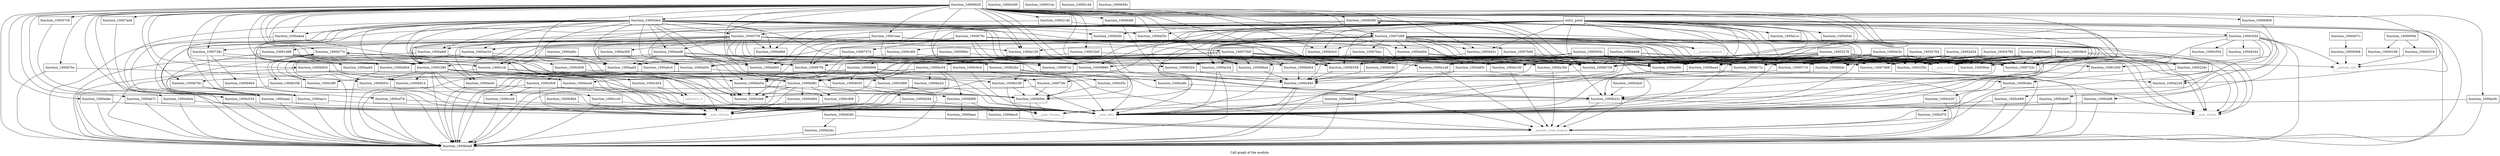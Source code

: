 digraph "Call graph of the module." {
  label="Call graph of the module.";
  node [shape=record];

  Node_function_10009880 [label="{function_10009880}"];
  Node_function_1000ac54 [label="{function_1000ac54}"];
  Node_function_1000990c [label="{function_1000990c}"];
  Node_function_1000a100 [label="{function_1000a100}"];
  Node_function_10006828 [label="{function_10006828}"];
  Node_function_1000723c [label="{function_1000723c}"];
  Node_function_1000a128 [label="{function_1000a128}"];
  Node_function_1000ac9c [label="{function_1000ac9c}"];
  Node_function_1000a184 [label="{function_1000a184}"];
  Node_function_1000a1a8 [label="{function_1000a1a8}"];
  Node_function_1000a1cc [label="{function_1000a1cc}"];
  Node_function_1000a228 [label="{function_1000a228}"];
  Node_function_1000ace4 [label="{function_1000ace4}"];
  Node_function_1000a360 [label="{function_1000a360}"];
  Node_function_1000a404 [label="{function_1000a404}"];
  Node_function_1000a4b0 [label="{function_1000a4b0}"];
  Node_function_1000ad5c [label="{function_1000ad5c}"];
  Node_function_1000b524 [label="{function_1000b524}"];
  Node_function_1000aaf4 [label="{function_1000aaf4}"];
  Node_function_1000728c [label="{function_1000728c}"];
  Node_function_1000a55c [label="{function_1000a55c}"];
  Node_function_100072fc [label="{function_100072fc}"];
  Node_function_10007468 [label="{function_10007468}"];
  Node_function_1000a5dc [label="{function_1000a5dc}"];
  Node_function_1000ada4 [label="{function_1000ada4}"];
  Node_function_1000b558 [label="{function_1000b558}"];
  Node_function_1000ab6c [label="{function_1000ab6c}"];
  Node_function_10007bec [label="{function_10007bec}"];
  Node_function_1000adec [label="{function_1000adec}"];
  Node_function_1000ae34 [label="{function_1000ae34}"];
  Node_function_1000a660 [label="{function_1000a660}"];
  Node_function_1000ab7c [label="{function_1000ab7c}"];
  Node_function_1000b58c [label="{function_1000b58c}"];
  Node_function_1000aed8 [label="{function_1000aed8}"];
  Node_function_1000b62c [label="{function_1000b62c}"];
  Node_function_10007574 [label="{function_10007574}"];
  Node_function_1000abc4 [label="{function_1000abc4}"];
  Node_function_10007d98 [label="{function_10007d98}"];
  Node_function_1000afe8 [label="{function_1000afe8}"];
  Node_function_1000aa64 [label="{function_1000aa64}"];
  Node_function_1000b0a8 [label="{function_1000b0a8}"];
  Node_function_1000b0b4 [label="{function_1000b0b4}"];
  Node_function_1000a774 [label="{function_1000a774}"];
  Node_function_1000b5c0 [label="{function_1000b5c0}"];
  Node_function_1000ac0c [label="{function_1000ac0c}"];
  Node_function_100075b8 [label="{function_100075b8}"];
  Node_function_1000b0ec [label="{function_1000b0ec}"];
  Node_function_1000b5fc [label="{function_1000b5fc}"];
  Node_function_100097cc [label="{function_100097cc}"];
  Node_function_1000b188 [label="{function_1000b188}"];
  Node_function_1000a85c [label="{function_1000a85c}"];
  Node_function_1000b22c [label="{function_1000b22c}"];
  Node_function_1000b2bc [label="{function_1000b2bc}"];
  Node_function_10007ad4 [label="{function_10007ad4}"];
  Node_function_1000a8e0 [label="{function_1000a8e0}"];
  Node_function_10007b00 [label="{function_10007b00}"];
  Node_function_100097f4 [label="{function_100097f4}"];
  Node_function_1000aaac [label="{function_1000aaac}"];
  Node_function_1000b358 [label="{function_1000b358}"];
  Node_function_1000a944 [label="{function_1000a944}"];
  Node_function_1000b4bc [label="{function_1000b4bc}"];
  Node_function_1000a98c [label="{function_1000a98c}"];
  Node_function_1000b4f0 [label="{function_1000b4f0}"];
  Node_function_1000a9d4 [label="{function_1000a9d4}"];
  Node_function_1000aa1c [label="{function_1000aa1c}"];
  Node_function_1000b664 [label="{function_1000b664}"];
  Node_function_1000c888 [label="{function_1000c888}"];
  Node_function_1000c8c4 [label="{function_1000c8c4}"];
  Node_function_1000b6a4 [label="{function_1000b6a4}"];
  Node_function_1000b6dc [label="{function_1000b6dc}"];
  Node_function_1000b71c [label="{function_1000b71c}"];
  Node_function_1000b758 [label="{function_1000b758}"];
  Node_function_1000b78c [label="{function_1000b78c}"];
  Node_function_1000b7bc [label="{function_1000b7bc}"];
  Node_function_1000b808 [label="{function_1000b808}"];
  Node_function_1000b834 [label="{function_1000b834}"];
  Node_function_1000b914 [label="{function_1000b914}"];
  Node_function_1000b93c [label="{function_1000b93c}"];
  Node_function_1000b964 [label="{function_1000b964}"];
  Node_function_1000b98c [label="{function_1000b98c}"];
  Node_function_1000bae4 [label="{function_1000bae4}"];
  Node_function_1000bb54 [label="{function_1000bb54}"];
  Node_function_1000bc54 [label="{function_1000bc54}"];
  Node_function_1000bd84 [label="{function_1000bd84}"];
  Node_function_1000be24 [label="{function_1000be24}"];
  Node_function_1000bec0 [label="{function_1000bec0}"];
  Node_function_1000beec [label="{function_1000beec}"];
  Node_function_1000bf08 [label="{function_1000bf08}"];
  Node_function_1000c034 [label="{function_1000c034}"];
  Node_function_1000c1fc [label="{function_1000c1fc}"];
  Node_function_1000c280 [label="{function_1000c280}"];
  Node_function_1000c454 [label="{function_1000c454}"];
  Node_function_1000c4e8 [label="{function_1000c4e8}"];
  Node_function_1000c4f0 [label="{function_1000c4f0}"];
  Node_function_1000c4f4 [label="{function_1000c4f4}"];
  Node_function_1000c554 [label="{function_1000c554}"];
  Node_function_1000c5d4 [label="{function_1000c5d4}"];
  Node_function_1000c840 [label="{function_1000c840}"];
  Node_function_1000c938 [label="{function_1000c938}"];
  Node_function_1000c9c8 [label="{function_1000c9c8}"];
  Node_function_1000cb20 [label="{function_1000cb20}"];
  Node_function_1000cb68 [label="{function_1000cb68}"];
  Node_function_1000cbb0 [label="{function_1000cbb0}"];
  Node_function_1000cbf8 [label="{function_1000cbf8}"];
  Node_function_1000cc40 [label="{function_1000cc40}"];
  Node_function_1000ccc0 [label="{function_1000ccc0}"];
  Node_function_1000cd08 [label="{function_1000cd08}"];
  Node_function_1000cd78 [label="{function_1000cd78}"];
  Node_function_1000cdc0 [label="{function_1000cdc0}"];
  Node_function_1000ce8c [label="{function_1000ce8c}"];
  Node_function_1000cf3c [label="{function_1000cf3c}"];
  Node_function_1000cf70 [label="{function_1000cf70}"];
  Node_function_1000d030 [label="{function_1000d030}"];
  Node_function_1000d0f4 [label="{function_1000d0f4}"];
  Node_function_1000d244 [label="{function_1000d244}"];
  Node_function_1000d260 [label="{function_1000d260}"];
  Node_function_1000d294 [label="{function_1000d294}"];
  Node_function_1000d2dc [label="{function_1000d2dc}"];
  Node_function_1000d310 [label="{function_1000d310}"];
  Node_function_1000d360 [label="{function_1000d360}"];
  Node_function_1000d37c [label="{function_1000d37c}"];
  Node___asm_rlwinm [color="gray50", fontcolor="gray50", label="{__asm_rlwinm}"];
  Node___asm_rlwinm_ [color="gray50", fontcolor="gray50", label="{__asm_rlwinm_}"];
  Node___asm_rlwimi [color="gray50", fontcolor="gray50", label="{__asm_rlwimi}"];
  Node___asm_mfcr [color="gray50", fontcolor="gray50", label="{__asm_mfcr}"];
  Node___asm_mtcrf [color="gray50", fontcolor="gray50", label="{__asm_mtcrf}"];
  Node_unknown_0 [color="gray50", fontcolor="gray50", label="{unknown_0}"];
  Node___pseudo_call [color="gray50", fontcolor="gray50", label="{__pseudo_call}"];
  Node___pseudo_branch [color="gray50", fontcolor="gray50", label="{__pseudo_branch}"];
  Node___pseudo_cond_branch [color="gray50", fontcolor="gray50", label="{__pseudo_cond_branch}"];
  Node_function_10000094 [label="{function_10000094}"];
  Node_function_100000b8 [label="{function_100000b8}"];
  Node_function_1000014c [label="{function_1000014c}"];
  Node_function_10000168 [label="{function_10000168}"];
  Node_function_100001d4 [label="{function_100001d4}"];
  Node_entry_point [label="{entry_point}"];
  Node_function_10001d50 [label="{function_10001d50}"];
  Node_function_10001d98 [label="{function_10001d98}"];
  Node_function_10001eac [label="{function_10001eac}"];
  Node_function_10002140 [label="{function_10002140}"];
  Node_function_100022dc [label="{function_100022dc}"];
  Node_function_1000235c [label="{function_1000235c}"];
  Node_function_100023e0 [label="{function_100023e0}"];
  Node_function_10002764 [label="{function_10002764}"];
  Node_function_10002d24 [label="{function_10002d24}"];
  Node_function_10003278 [label="{function_10003278}"];
  Node_function_100038c0 [label="{function_100038c0}"];
  Node_function_10003ea4 [label="{function_10003ea4}"];
  Node_function_10004448 [label="{function_10004448}"];
  Node_function_10004780 [label="{function_10004780}"];
  Node_function_10004c5c [label="{function_10004c5c}"];
  Node_function_1000503c [label="{function_1000503c}"];
  Node_function_100056ac [label="{function_100056ac}"];
  Node_function_10005710 [label="{function_10005710}"];
  Node_function_100057c8 [label="{function_100057c8}"];
  Node_function_100057f4 [label="{function_100057f4}"];
  Node_function_10005de4 [label="{function_10005de4}"];
  Node_function_1000656c [label="{function_1000656c}"];
  Node_function_10006580 [label="{function_10006580}"];
  Node_function_1000676c [label="{function_1000676c}"];
  Node_function_10009880 -> Node___asm_rlwinm;
  Node_function_10009880 -> Node___pseudo_cond_branch;
  Node_function_1000ac54 -> Node_function_1000b0a8;
  Node_function_1000ac54 -> Node___asm_mfcr;
  Node_function_1000990c -> Node_function_1000a184;
  Node_function_1000990c -> Node_function_1000b98c;
  Node_function_1000a100 -> Node___pseudo_cond_branch;
  Node_function_10006828 -> Node_function_10009880;
  Node_function_10006828 -> Node_function_1000ac54;
  Node_function_10006828 -> Node_function_1000a100;
  Node_function_10006828 -> Node_function_1000723c;
  Node_function_10006828 -> Node_function_1000a128;
  Node_function_10006828 -> Node_function_1000ac9c;
  Node_function_10006828 -> Node_function_1000a1a8;
  Node_function_10006828 -> Node_function_1000ace4;
  Node_function_10006828 -> Node_function_1000a404;
  Node_function_10006828 -> Node_function_1000aaf4;
  Node_function_10006828 -> Node_function_1000728c;
  Node_function_10006828 -> Node_function_1000a55c;
  Node_function_10006828 -> Node_function_100072fc;
  Node_function_10006828 -> Node_function_1000ada4;
  Node_function_10006828 -> Node_function_1000b558;
  Node_function_10006828 -> Node_function_1000adec;
  Node_function_10006828 -> Node_function_1000ab7c;
  Node_function_10006828 -> Node_function_1000b62c;
  Node_function_10006828 -> Node_function_10007d98;
  Node_function_10006828 -> Node_function_1000b0a8;
  Node_function_10006828 -> Node_function_1000a774;
  Node_function_10006828 -> Node_function_1000b5c0;
  Node_function_10006828 -> Node_function_1000b0ec;
  Node_function_10006828 -> Node_function_100097cc;
  Node_function_10006828 -> Node_function_1000a85c;
  Node_function_10006828 -> Node_function_10007ad4;
  Node_function_10006828 -> Node_function_100097f4;
  Node_function_10006828 -> Node_function_1000aaac;
  Node_function_10006828 -> Node_function_1000a944;
  Node_function_10006828 -> Node_function_1000a98c;
  Node_function_10006828 -> Node_function_1000b4f0;
  Node_function_10006828 -> Node_function_1000a9d4;
  Node_function_10006828 -> Node_function_1000b6a4;
  Node_function_10006828 -> Node_function_1000b758;
  Node_function_10006828 -> Node_function_1000b78c;
  Node_function_10006828 -> Node_function_1000b7bc;
  Node_function_10006828 -> Node_function_1000b808;
  Node_function_10006828 -> Node_function_1000b834;
  Node_function_10006828 -> Node_function_1000c1fc;
  Node_function_10006828 -> Node_function_1000c280;
  Node_function_10006828 -> Node___asm_rlwinm;
  Node_function_10006828 -> Node___pseudo_call;
  Node_function_10006828 -> Node_function_10001eac;
  Node_function_10006828 -> Node_function_10002140;
  Node_function_10006828 -> Node_function_100023e0;
  Node_function_10006828 -> Node_function_100057c8;
  Node_function_10006828 -> Node_function_10005de4;
  Node_function_10006828 -> Node_function_10006580;
  Node_function_1000ac9c -> Node_function_1000b0a8;
  Node_function_1000ac9c -> Node___asm_mfcr;
  Node_function_1000a184 -> Node___pseudo_cond_branch;
  Node_function_1000a1a8 -> Node___pseudo_cond_branch;
  Node_function_1000a228 -> Node___pseudo_cond_branch;
  Node_function_1000ace4 -> Node_function_1000b0a8;
  Node_function_1000ace4 -> Node___asm_mfcr;
  Node_function_1000a360 -> Node_function_1000abc4;
  Node_function_1000a404 -> Node_function_1000b558;
  Node_function_1000a404 -> Node_function_1000b58c;
  Node_function_1000a404 -> Node_function_1000b0a8;
  Node_function_1000a404 -> Node_function_1000a98c;
  Node_function_1000a404 -> Node_function_1000b758;
  Node_function_1000ad5c -> Node_function_1000b0a8;
  Node_function_1000ad5c -> Node___asm_mfcr;
  Node_function_1000b524 -> Node_function_1000c840;
  Node_function_1000aaf4 -> Node_function_1000b0a8;
  Node_function_1000aaf4 -> Node___asm_mfcr;
  Node_function_1000728c -> Node_function_1000ad5c;
  Node_function_1000728c -> Node_function_1000aa64;
  Node_function_1000728c -> Node_function_1000b0b4;
  Node_function_1000728c -> Node_function_1000aa1c;
  Node_function_100072fc -> Node_function_1000b0ec;
  Node_function_100072fc -> Node___asm_rlwinm;
  Node_function_1000ada4 -> Node_function_1000b0a8;
  Node_function_1000ada4 -> Node___asm_mfcr;
  Node_function_1000b558 -> Node_function_1000c840;
  Node_function_1000ab6c -> Node_function_1000aaf4;
  Node_function_10007bec -> Node_function_1000a100;
  Node_function_10007bec -> Node_function_1000a184;
  Node_function_10007bec -> Node_function_1000b98c;
  Node_function_10007bec -> Node_function_1000bc54;
  Node_function_1000adec -> Node_function_1000b0a8;
  Node_function_1000adec -> Node___asm_mfcr;
  Node_function_1000ae34 -> Node_function_1000b0a8;
  Node_function_1000ae34 -> Node_function_1000a98c;
  Node_function_1000ae34 -> Node_function_1000bb54;
  Node_function_1000ae34 -> Node_function_1000c4e8;
  Node_function_1000ae34 -> Node_function_1000c4f0;
  Node_function_1000ab7c -> Node_function_1000b0a8;
  Node_function_1000ab7c -> Node___asm_mfcr;
  Node_function_1000b58c -> Node_function_1000c840;
  Node_function_1000aed8 -> Node_function_1000aaf4;
  Node_function_1000aed8 -> Node_function_1000b0a8;
  Node_function_1000aed8 -> Node_function_1000a85c;
  Node_function_1000aed8 -> Node_function_1000a98c;
  Node_function_1000aed8 -> Node_function_1000c8c4;
  Node_function_1000aed8 -> Node_function_1000b98c;
  Node_function_1000aed8 -> Node_function_1000bae4;
  Node_function_1000aed8 -> Node_function_1000bb54;
  Node_function_1000aed8 -> Node_function_1000c4e8;
  Node_function_1000b62c -> Node_function_1000c840;
  Node_function_10007574 -> Node_function_1000bb54;
  Node_function_1000abc4 -> Node_function_1000b0a8;
  Node_function_1000abc4 -> Node___asm_mfcr;
  Node_function_10007d98 -> Node_function_1000ac54;
  Node_function_10007d98 -> Node_function_1000723c;
  Node_function_10007d98 -> Node_function_1000a404;
  Node_function_10007d98 -> Node_function_1000ad5c;
  Node_function_10007d98 -> Node_function_1000728c;
  Node_function_10007d98 -> Node_function_10007bec;
  Node_function_10007d98 -> Node_function_1000b62c;
  Node_function_10007d98 -> Node_function_1000b0a8;
  Node_function_10007d98 -> Node_function_1000b5c0;
  Node_function_10007d98 -> Node_function_1000b188;
  Node_function_10007d98 -> Node_function_1000a85c;
  Node_function_10007d98 -> Node_function_10007b00;
  Node_function_10007d98 -> Node_function_1000a98c;
  Node_function_10007d98 -> Node_function_1000a9d4;
  Node_function_10007d98 -> Node_function_1000b664;
  Node_function_10007d98 -> Node_function_1000b6a4;
  Node_function_10007d98 -> Node_function_1000b6dc;
  Node_function_10007d98 -> Node_function_1000b71c;
  Node_function_10007d98 -> Node_function_1000b758;
  Node_function_10007d98 -> Node_function_1000bae4;
  Node_function_10007d98 -> Node_function_1000c1fc;
  Node_function_10007d98 -> Node___asm_rlwinm;
  Node_function_10007d98 -> Node___asm_rlwimi;
  Node_function_10007d98 -> Node___pseudo_branch;
  Node_function_10007d98 -> Node_function_100056ac;
  Node_function_10007d98 -> Node_function_10005710;
  Node_function_1000afe8 -> Node_function_1000c4e8;
  Node_function_1000afe8 -> Node_function_1000c4f0;
  Node_function_1000afe8 -> Node_function_1000c938;
  Node_function_1000aa64 -> Node_function_1000b0a8;
  Node_function_1000aa64 -> Node___asm_mfcr;
  Node_function_1000b0b4 -> Node_function_1000cd78;
  Node_function_1000a774 -> Node_function_1000b0a8;
  Node_function_1000a774 -> Node_function_1000b2bc;
  Node_function_1000a774 -> Node_function_1000b358;
  Node_function_1000a774 -> Node___asm_mfcr;
  Node_function_1000b5c0 -> Node_function_1000c840;
  Node_function_1000ac0c -> Node_function_1000b0a8;
  Node_function_1000ac0c -> Node___asm_mfcr;
  Node_function_100075b8 -> Node_function_1000ac54;
  Node_function_100075b8 -> Node_function_1000a100;
  Node_function_100075b8 -> Node_function_1000723c;
  Node_function_100075b8 -> Node_function_1000a1a8;
  Node_function_100075b8 -> Node_function_1000b558;
  Node_function_100075b8 -> Node_function_1000a85c;
  Node_function_100075b8 -> Node_function_1000a98c;
  Node_function_100075b8 -> Node_function_1000b664;
  Node_function_100075b8 -> Node_function_1000b6a4;
  Node_function_100075b8 -> Node_function_1000b758;
  Node_function_100075b8 -> Node_function_1000bae4;
  Node_function_100075b8 -> Node_function_1000bb54;
  Node_function_100075b8 -> Node_function_1000bc54;
  Node_function_100075b8 -> Node_function_1000c280;
  Node_function_100075b8 -> Node___asm_rlwinm;
  Node_function_100075b8 -> Node___asm_mfcr;
  Node_function_100075b8 -> Node___asm_mtcrf;
  Node_function_1000b0ec -> Node___asm_rlwinm_;
  Node_function_1000b0ec -> Node___pseudo_cond_branch;
  Node_function_1000b5fc -> Node_function_1000c840;
  Node_function_1000b188 -> Node_function_1000b0ec;
  Node_function_1000b188 -> Node___asm_rlwinm_;
  Node_function_1000a85c -> Node_function_1000b0a8;
  Node_function_1000a85c -> Node_function_1000a8e0;
  Node_function_1000a85c -> Node___asm_mfcr;
  Node_function_1000b22c -> Node___asm_rlwinm_;
  Node_function_1000b22c -> Node___asm_rlwimi;
  Node_function_1000b22c -> Node___pseudo_cond_branch;
  Node_function_1000b2bc -> Node_function_1000a774;
  Node_function_1000b2bc -> Node_function_1000b22c;
  Node_function_1000b2bc -> Node_function_1000cf3c;
  Node_function_10007ad4 -> Node_function_1000aaac;
  Node_function_1000a8e0 -> Node_function_1000b0a8;
  Node_function_1000a8e0 -> Node___asm_mfcr;
  Node_function_10007b00 -> Node_function_1000a1a8;
  Node_function_10007b00 -> Node_function_1000b558;
  Node_function_10007b00 -> Node_function_1000a85c;
  Node_function_10007b00 -> Node_function_1000a98c;
  Node_function_10007b00 -> Node_function_1000b758;
  Node_function_100097f4 -> Node___asm_rlwinm;
  Node_function_100097f4 -> Node___pseudo_cond_branch;
  Node_function_1000aaac -> Node_function_1000b0a8;
  Node_function_1000aaac -> Node___asm_mfcr;
  Node_function_1000b358 -> Node_function_1000b0a8;
  Node_function_1000b358 -> Node_function_1000a774;
  Node_function_1000b358 -> Node_function_1000b0ec;
  Node_function_1000b358 -> Node___asm_rlwinm;
  Node_function_1000a944 -> Node_function_1000b0a8;
  Node_function_1000a944 -> Node___asm_mfcr;
  Node_function_1000b4bc -> Node_function_1000cf70;
  Node_function_1000a98c -> Node_function_1000b0a8;
  Node_function_1000a98c -> Node___asm_mfcr;
  Node_function_1000b4f0 -> Node_function_1000c840;
  Node_function_1000a9d4 -> Node_function_1000b0a8;
  Node_function_1000a9d4 -> Node___asm_mfcr;
  Node_function_1000aa1c -> Node_function_1000b0a8;
  Node_function_1000aa1c -> Node___asm_mfcr;
  Node_function_1000b664 -> Node_function_1000c840;
  Node_function_1000c888 -> Node_function_1000b0a8;
  Node_function_1000c888 -> Node___asm_mfcr;
  Node_function_1000c8c4 -> Node_function_1000b0a8;
  Node_function_1000c8c4 -> Node_function_1000ce8c;
  Node_function_1000c8c4 -> Node___asm_mfcr;
  Node_function_1000b6a4 -> Node_function_1000c840;
  Node_function_1000b6dc -> Node_function_1000c840;
  Node_function_1000b71c -> Node_function_1000c840;
  Node_function_1000b758 -> Node_function_1000c840;
  Node_function_1000b78c -> Node_function_1000aaac;
  Node_function_1000b78c -> Node_function_1000aa1c;
  Node_function_1000b7bc -> Node_function_1000b0a8;
  Node_function_1000b7bc -> Node_function_1000b93c;
  Node_function_1000b808 -> Node_function_1000b22c;
  Node_function_1000b834 -> Node_function_1000b0a8;
  Node_function_1000b834 -> Node_function_1000b914;
  Node_function_1000b834 -> Node_function_1000b93c;
  Node_function_1000b834 -> Node_function_1000d030;
  Node_function_1000b914 -> Node___asm_rlwinm;
  Node_function_1000b93c -> Node___asm_rlwinm;
  Node_function_1000b964 -> Node___asm_rlwinm;
  Node_function_1000b98c -> Node_function_1000b0a8;
  Node_function_1000b98c -> Node_function_1000bd84;
  Node_function_1000b98c -> Node_function_1000bf08;
  Node_function_1000b98c -> Node_function_1000c4e8;
  Node_function_1000b98c -> Node_function_1000cd08;
  Node_function_1000b98c -> Node___asm_rlwinm;
  Node_function_1000bae4 -> Node_function_1000b0a8;
  Node_function_1000bae4 -> Node_function_1000b22c;
  Node_function_1000bae4 -> Node_function_1000b98c;
  Node_function_1000bb54 -> Node_function_1000bf08;
  Node_function_1000bb54 -> Node_function_1000c4e8;
  Node_function_1000bb54 -> Node_function_1000cd08;
  Node_function_1000bc54 -> Node_function_1000b0ec;
  Node_function_1000bc54 -> Node_function_1000b98c;
  Node_function_1000bc54 -> Node_function_1000bb54;
  Node_function_1000bc54 -> Node_function_1000be24;
  Node_function_1000bc54 -> Node_function_1000bf08;
  Node_function_1000bc54 -> Node_function_1000c4e8;
  Node_function_1000bc54 -> Node___asm_rlwinm;
  Node_function_1000bd84 -> Node___asm_rlwinm;
  Node_function_1000be24 -> Node___asm_rlwinm;
  Node_function_1000bec0 -> Node___pseudo_cond_branch;
  Node_function_1000bf08 -> Node_function_1000bec0;
  Node_function_1000bf08 -> Node_function_1000beec;
  Node_function_1000c034 -> Node_function_1000b0a8;
  Node_function_1000c034 -> Node___asm_rlwinm_;
  Node_function_1000c1fc -> Node_function_1000c888;
  Node_function_1000c1fc -> Node_function_1000c454;
  Node_function_1000c1fc -> Node_function_1000c4e8;
  Node_function_1000c1fc -> Node_function_1000c4f0;
  Node_function_1000c1fc -> Node_unknown_0;
  Node_function_1000c280 -> Node_function_1000ace4;
  Node_function_1000c280 -> Node_function_1000b0a8;
  Node_function_1000c280 -> Node_function_1000b914;
  Node_function_1000c280 -> Node_function_1000b93c;
  Node_function_1000c280 -> Node_function_1000ccc0;
  Node_function_1000c280 -> Node_function_1000d030;
  Node_function_1000c280 -> Node___asm_rlwinm;
  Node_function_1000c280 -> Node___asm_mfcr;
  Node_function_1000c454 -> Node_unknown_0;
  Node_function_1000c4f4 -> Node_function_1000aaf4;
  Node_function_1000c4f4 -> Node_function_1000a85c;
  Node_function_1000c4f4 -> Node_function_1000d0f4;
  Node_function_1000c5d4 -> Node_function_1000b0a8;
  Node_function_1000c5d4 -> Node_function_1000b0ec;
  Node_function_1000c5d4 -> Node_function_1000b22c;
  Node_function_1000c5d4 -> Node_function_1000c1fc;
  Node_function_1000c5d4 -> Node_function_1000c4f4;
  Node_function_1000c5d4 -> Node_function_1000c554;
  Node_function_1000c5d4 -> Node_function_1000cb20;
  Node_function_1000c5d4 -> Node_function_1000cb68;
  Node_function_1000c5d4 -> Node_function_1000cbb0;
  Node_function_1000c5d4 -> Node_function_1000cbf8;
  Node_function_1000c5d4 -> Node_function_1000d244;
  Node_function_1000c5d4 -> Node___pseudo_call;
  Node_function_1000c840 -> Node_function_1000b0a8;
  Node_function_1000c840 -> Node___asm_mfcr;
  Node_function_1000c938 -> Node_function_1000b188;
  Node_function_1000c938 -> Node_function_1000c9c8;
  Node_function_1000c9c8 -> Node_function_1000b0a8;
  Node_function_1000c9c8 -> Node_function_1000b0ec;
  Node_function_1000c9c8 -> Node_function_1000cc40;
  Node_function_1000c9c8 -> Node___asm_rlwinm;
  Node_function_1000c9c8 -> Node___asm_mfcr;
  Node_function_1000cb20 -> Node_function_1000b0a8;
  Node_function_1000cb20 -> Node___asm_mfcr;
  Node_function_1000cb68 -> Node_function_1000b0a8;
  Node_function_1000cb68 -> Node___asm_mfcr;
  Node_function_1000cbb0 -> Node_function_1000b0a8;
  Node_function_1000cbb0 -> Node___asm_mfcr;
  Node_function_1000cbf8 -> Node_function_1000b0a8;
  Node_function_1000cbf8 -> Node___asm_mfcr;
  Node_function_1000cc40 -> Node_function_1000b0a8;
  Node_function_1000cc40 -> Node___asm_mfcr;
  Node_function_1000ccc0 -> Node_function_1000b0a8;
  Node_function_1000ccc0 -> Node___asm_mfcr;
  Node_function_1000cd08 -> Node_function_1000d260;
  Node_function_1000cd78 -> Node_function_1000b0a8;
  Node_function_1000cd78 -> Node___asm_mfcr;
  Node_function_1000cdc0 -> Node_function_1000b22c;
  Node_function_1000ce8c -> Node_function_1000b22c;
  Node_function_1000cf3c -> Node_function_1000b0ec;
  Node_function_1000cf70 -> Node___pseudo_cond_branch;
  Node_function_1000d030 -> Node_function_1000b0ec;
  Node_function_1000d030 -> Node_function_1000d294;
  Node_function_1000d0f4 -> Node_function_1000ace4;
  Node_function_1000d0f4 -> Node_function_1000b22c;
  Node_function_1000d0f4 -> Node_function_1000c888;
  Node_function_1000d0f4 -> Node_function_1000b78c;
  Node_function_1000d0f4 -> Node_function_1000b93c;
  Node_function_1000d0f4 -> Node_function_1000c4e8;
  Node_function_1000d0f4 -> Node_function_1000d030;
  Node_function_1000d0f4 -> Node___pseudo_cond_branch;
  Node_function_1000d260 -> Node_function_1000d2dc;
  Node_function_1000d260 -> Node___pseudo_cond_branch;
  Node_function_1000d294 -> Node_function_1000b0a8;
  Node_function_1000d294 -> Node___asm_mfcr;
  Node_function_1000d2dc -> Node_function_1000b0a8;
  Node_function_1000d310 -> Node___pseudo_call;
  Node_function_1000d37c -> Node_function_100000b8;
  Node_function_10000094 -> Node_function_1000d310;
  Node_function_10000094 -> Node_function_10000168;
  Node_function_100000b8 -> Node___pseudo_call;
  Node_entry_point -> Node_function_10009880;
  Node_entry_point -> Node_function_1000ac54;
  Node_entry_point -> Node_function_1000a100;
  Node_entry_point -> Node_function_1000723c;
  Node_entry_point -> Node_function_1000a128;
  Node_entry_point -> Node_function_1000a1a8;
  Node_entry_point -> Node_function_1000a1cc;
  Node_entry_point -> Node_function_1000a228;
  Node_entry_point -> Node_function_1000a4b0;
  Node_entry_point -> Node_function_1000ad5c;
  Node_entry_point -> Node_function_1000a55c;
  Node_entry_point -> Node_function_1000a5dc;
  Node_entry_point -> Node_function_1000b558;
  Node_entry_point -> Node_function_1000a660;
  Node_entry_point -> Node_function_1000b62c;
  Node_entry_point -> Node_function_1000b0a8;
  Node_entry_point -> Node_function_1000b5c0;
  Node_entry_point -> Node_function_100097cc;
  Node_entry_point -> Node_function_1000b188;
  Node_entry_point -> Node_function_1000a85c;
  Node_entry_point -> Node_function_1000b22c;
  Node_entry_point -> Node_function_100097f4;
  Node_entry_point -> Node_function_1000a98c;
  Node_entry_point -> Node_function_1000b6a4;
  Node_entry_point -> Node_function_1000b71c;
  Node_entry_point -> Node_function_1000b758;
  Node_entry_point -> Node_function_1000bae4;
  Node_entry_point -> Node_function_1000c280;
  Node_entry_point -> Node_function_1000c5d4;
  Node_entry_point -> Node___asm_rlwinm;
  Node_entry_point -> Node___asm_mfcr;
  Node_entry_point -> Node___asm_mtcrf;
  Node_entry_point -> Node___pseudo_branch;
  Node_entry_point -> Node_function_10001d50;
  Node_entry_point -> Node_function_1000235c;
  Node_function_10001d50 -> Node___pseudo_cond_branch;
  Node_function_10001d98 -> Node_function_1000aa64;
  Node_function_10001d98 -> Node_function_1000aaac;
  Node_function_10001d98 -> Node_function_1000a9d4;
  Node_function_10001d98 -> Node_function_1000c1fc;
  Node_function_10001d98 -> Node_function_1000c280;
  Node_function_10001d98 -> Node___pseudo_call;
  Node_function_10001eac -> Node_function_1000a184;
  Node_function_10001eac -> Node_function_1000b0a8;
  Node_function_10001eac -> Node_function_1000bae4;
  Node_function_10001eac -> Node_function_1000bb54;
  Node_function_10001eac -> Node___asm_mfcr;
  Node_function_10001eac -> Node___asm_mtcrf;
  Node_function_10001eac -> Node_function_10001d98;
  Node_function_10002140 -> Node_function_10007d98;
  Node_function_10002140 -> Node_function_1000aaac;
  Node_function_100022dc -> Node_function_1000b4bc;
  Node_function_1000235c -> Node_function_1000a228;
  Node_function_100023e0 -> Node_function_1000bae4;
  Node_function_100023e0 -> Node_function_1000bc54;
  Node_function_10002764 -> Node_function_1000723c;
  Node_function_10002764 -> Node_function_1000a184;
  Node_function_10002764 -> Node_function_10007468;
  Node_function_10002764 -> Node_function_1000a98c;
  Node_function_10002764 -> Node_function_1000b6dc;
  Node_function_10002764 -> Node_function_1000b71c;
  Node_function_10002764 -> Node_function_1000b758;
  Node_function_10002764 -> Node_function_1000bae4;
  Node_function_10002764 -> Node___asm_rlwimi;
  Node_function_10002764 -> Node___asm_mfcr;
  Node_function_10002764 -> Node___asm_mtcrf;
  Node_function_10002764 -> Node_function_1000235c;
  Node_function_10002764 -> Node_function_100056ac;
  Node_function_10002764 -> Node_function_10005710;
  Node_function_10002d24 -> Node_function_1000723c;
  Node_function_10002d24 -> Node_function_10007468;
  Node_function_10002d24 -> Node_function_1000a98c;
  Node_function_10002d24 -> Node_function_1000b6dc;
  Node_function_10002d24 -> Node_function_1000b71c;
  Node_function_10002d24 -> Node_function_1000b758;
  Node_function_10002d24 -> Node_function_1000bae4;
  Node_function_10002d24 -> Node___asm_rlwimi;
  Node_function_10002d24 -> Node___asm_mfcr;
  Node_function_10002d24 -> Node___asm_mtcrf;
  Node_function_10002d24 -> Node_function_1000235c;
  Node_function_10002d24 -> Node_function_100056ac;
  Node_function_10002d24 -> Node_function_10005710;
  Node_function_10003278 -> Node_function_1000723c;
  Node_function_10003278 -> Node_function_1000ad5c;
  Node_function_10003278 -> Node_function_10007468;
  Node_function_10003278 -> Node_function_1000b558;
  Node_function_10003278 -> Node_function_1000a85c;
  Node_function_10003278 -> Node_function_1000a98c;
  Node_function_10003278 -> Node_function_1000b664;
  Node_function_10003278 -> Node_function_1000b6dc;
  Node_function_10003278 -> Node_function_1000b71c;
  Node_function_10003278 -> Node_function_1000b758;
  Node_function_10003278 -> Node_function_1000b98c;
  Node_function_10003278 -> Node_function_1000bae4;
  Node_function_10003278 -> Node___asm_rlwimi;
  Node_function_10003278 -> Node___asm_mfcr;
  Node_function_10003278 -> Node___asm_mtcrf;
  Node_function_10003278 -> Node_function_1000235c;
  Node_function_10003278 -> Node_function_100056ac;
  Node_function_10003278 -> Node_function_10005710;
  Node_function_100038c0 -> Node_function_1000723c;
  Node_function_100038c0 -> Node_function_10007468;
  Node_function_100038c0 -> Node_function_1000a98c;
  Node_function_100038c0 -> Node_function_1000b6dc;
  Node_function_100038c0 -> Node_function_1000b71c;
  Node_function_100038c0 -> Node_function_1000b758;
  Node_function_100038c0 -> Node_function_1000bae4;
  Node_function_100038c0 -> Node___asm_rlwimi;
  Node_function_100038c0 -> Node___asm_mfcr;
  Node_function_100038c0 -> Node___asm_mtcrf;
  Node_function_100038c0 -> Node_function_100022dc;
  Node_function_100038c0 -> Node_function_1000235c;
  Node_function_100038c0 -> Node_function_100056ac;
  Node_function_100038c0 -> Node_function_10005710;
  Node_function_10003ea4 -> Node_function_1000723c;
  Node_function_10003ea4 -> Node_function_1000a98c;
  Node_function_10003ea4 -> Node_function_1000b6dc;
  Node_function_10003ea4 -> Node_function_1000b71c;
  Node_function_10003ea4 -> Node_function_1000b758;
  Node_function_10003ea4 -> Node_function_1000bae4;
  Node_function_10003ea4 -> Node___asm_rlwimi;
  Node_function_10003ea4 -> Node___asm_mfcr;
  Node_function_10003ea4 -> Node___asm_mtcrf;
  Node_function_10003ea4 -> Node_function_100022dc;
  Node_function_10003ea4 -> Node_function_1000235c;
  Node_function_10003ea4 -> Node_function_100056ac;
  Node_function_10003ea4 -> Node_function_10005710;
  Node_function_10004448 -> Node_function_1000723c;
  Node_function_10004448 -> Node_function_1000b524;
  Node_function_10004448 -> Node_function_10007468;
  Node_function_10004448 -> Node_function_1000b558;
  Node_function_10004448 -> Node_function_1000b6a4;
  Node_function_10004448 -> Node_function_1000b758;
  Node_function_10004448 -> Node_function_1000bae4;
  Node_function_10004448 -> Node___asm_mfcr;
  Node_function_10004448 -> Node_function_1000235c;
  Node_function_10004780 -> Node_function_1000723c;
  Node_function_10004780 -> Node_function_10007468;
  Node_function_10004780 -> Node_function_1000a98c;
  Node_function_10004780 -> Node_function_1000b6dc;
  Node_function_10004780 -> Node_function_1000b71c;
  Node_function_10004780 -> Node_function_1000b758;
  Node_function_10004780 -> Node_function_1000bae4;
  Node_function_10004780 -> Node___asm_rlwimi;
  Node_function_10004780 -> Node___asm_mfcr;
  Node_function_10004780 -> Node___asm_mtcrf;
  Node_function_10004780 -> Node_function_1000235c;
  Node_function_10004780 -> Node_function_100056ac;
  Node_function_10004780 -> Node_function_10005710;
  Node_function_10004c5c -> Node_function_10009880;
  Node_function_10004c5c -> Node_function_1000723c;
  Node_function_10004c5c -> Node_function_1000a184;
  Node_function_10004c5c -> Node_function_100097cc;
  Node_function_10004c5c -> Node_function_1000a98c;
  Node_function_10004c5c -> Node_function_1000b6dc;
  Node_function_10004c5c -> Node_function_1000b71c;
  Node_function_10004c5c -> Node_function_1000b758;
  Node_function_10004c5c -> Node_function_1000bae4;
  Node_function_10004c5c -> Node___asm_rlwimi;
  Node_function_10004c5c -> Node___asm_mfcr;
  Node_function_10004c5c -> Node___asm_mtcrf;
  Node_function_10004c5c -> Node_function_1000235c;
  Node_function_10004c5c -> Node_function_100056ac;
  Node_function_10004c5c -> Node_function_10005710;
  Node_function_1000503c -> Node_function_10009880;
  Node_function_1000503c -> Node_function_1000a100;
  Node_function_1000503c -> Node_function_1000723c;
  Node_function_1000503c -> Node_function_1000a184;
  Node_function_1000503c -> Node_function_1000a4b0;
  Node_function_1000503c -> Node_function_1000aaf4;
  Node_function_1000503c -> Node_function_100072fc;
  Node_function_1000503c -> Node_function_1000abc4;
  Node_function_1000503c -> Node_function_100097cc;
  Node_function_1000503c -> Node_function_100097f4;
  Node_function_1000503c -> Node_function_1000b4bc;
  Node_function_1000503c -> Node_function_1000a98c;
  Node_function_1000503c -> Node_function_1000b6dc;
  Node_function_1000503c -> Node_function_1000b71c;
  Node_function_1000503c -> Node_function_1000b758;
  Node_function_1000503c -> Node_function_1000bae4;
  Node_function_1000503c -> Node___asm_rlwimi;
  Node_function_1000503c -> Node___asm_mfcr;
  Node_function_1000503c -> Node___asm_mtcrf;
  Node_function_1000503c -> Node_function_10001d50;
  Node_function_1000503c -> Node_function_1000235c;
  Node_function_1000503c -> Node_function_100056ac;
  Node_function_1000503c -> Node_function_10005710;
  Node_function_10005710 -> Node___asm_rlwinm_;
  Node_function_100057c8 -> Node_function_1000aaac;
  Node_function_100057f4 -> Node_function_10009880;
  Node_function_100057f4 -> Node_function_1000a100;
  Node_function_100057f4 -> Node_function_1000a128;
  Node_function_100057f4 -> Node_function_1000a1a8;
  Node_function_100057f4 -> Node_function_1000a228;
  Node_function_100057f4 -> Node_function_1000a360;
  Node_function_100057f4 -> Node_function_1000a4b0;
  Node_function_100057f4 -> Node_function_1000aaf4;
  Node_function_100057f4 -> Node_function_1000ae34;
  Node_function_100057f4 -> Node_function_1000a660;
  Node_function_100057f4 -> Node_function_1000aed8;
  Node_function_100057f4 -> Node_function_1000afe8;
  Node_function_100057f4 -> Node_function_1000ac0c;
  Node_function_100057f4 -> Node_function_100097cc;
  Node_function_100057f4 -> Node_function_1000b22c;
  Node_function_100057f4 -> Node_function_100097f4;
  Node_function_100057f4 -> Node_function_1000aaac;
  Node_function_100057f4 -> Node_function_1000a98c;
  Node_function_100057f4 -> Node_function_1000c280;
  Node_function_10005de4 -> Node_function_10009880;
  Node_function_10005de4 -> Node_function_1000a128;
  Node_function_10005de4 -> Node_function_1000a1a8;
  Node_function_10005de4 -> Node_function_1000a4b0;
  Node_function_10005de4 -> Node_function_1000ad5c;
  Node_function_10005de4 -> Node_function_1000b524;
  Node_function_10005de4 -> Node_function_1000aaf4;
  Node_function_10005de4 -> Node_function_1000a55c;
  Node_function_10005de4 -> Node_function_1000ada4;
  Node_function_10005de4 -> Node_function_1000ae34;
  Node_function_10005de4 -> Node_function_1000a660;
  Node_function_10005de4 -> Node_function_1000aed8;
  Node_function_10005de4 -> Node_function_1000abc4;
  Node_function_10005de4 -> Node_function_1000afe8;
  Node_function_10005de4 -> Node_function_1000aa64;
  Node_function_10005de4 -> Node_function_1000ac0c;
  Node_function_10005de4 -> Node_function_1000b5fc;
  Node_function_10005de4 -> Node_function_100097cc;
  Node_function_10005de4 -> Node_function_100097f4;
  Node_function_10005de4 -> Node_function_1000aaac;
  Node_function_10005de4 -> Node_function_1000a98c;
  Node_function_10005de4 -> Node_function_1000a9d4;
  Node_function_10005de4 -> Node_function_1000aa1c;
  Node_function_10005de4 -> Node_function_1000b758;
  Node_function_10005de4 -> Node_function_1000b98c;
  Node_function_10005de4 -> Node_function_1000c034;
  Node_function_10005de4 -> Node_function_1000c280;
  Node_function_10005de4 -> Node_function_100057f4;
  Node_function_10006580 -> Node_function_1000b524;
  Node_function_10006580 -> Node_function_1000b558;
  Node_function_10006580 -> Node_function_1000b0a8;
  Node_function_10006580 -> Node_function_1000b5fc;
  Node_function_10006580 -> Node_function_1000a85c;
  Node_function_10006580 -> Node_function_1000a98c;
  Node_function_10006580 -> Node_function_1000b71c;
  Node_function_10006580 -> Node_function_1000b758;
  Node_function_10006580 -> Node_function_1000c280;
  Node_function_10006580 -> Node_function_100057f4;
  Node_function_10006580 -> Node_function_10006580;
  Node_function_1000676c -> Node_function_10009880;
  Node_function_1000676c -> Node_function_1000723c;
  Node_function_1000676c -> Node_function_10007574;
  Node_function_1000676c -> Node_function_100075b8;
  Node_function_1000676c -> Node_function_100097cc;
  Node_function_1000676c -> Node_function_100097f4;
}
